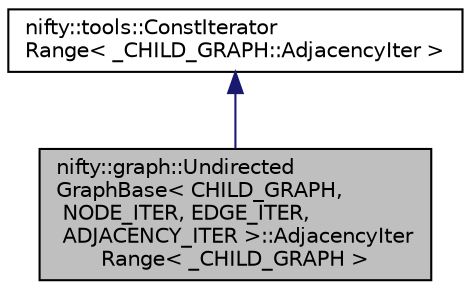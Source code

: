 digraph "nifty::graph::UndirectedGraphBase&lt; CHILD_GRAPH, NODE_ITER, EDGE_ITER, ADJACENCY_ITER &gt;::AdjacencyIterRange&lt; _CHILD_GRAPH &gt;"
{
  edge [fontname="Helvetica",fontsize="10",labelfontname="Helvetica",labelfontsize="10"];
  node [fontname="Helvetica",fontsize="10",shape=record];
  Node1 [label="nifty::graph::Undirected\lGraphBase\< CHILD_GRAPH,\l NODE_ITER, EDGE_ITER,\l ADJACENCY_ITER \>::AdjacencyIter\lRange\< _CHILD_GRAPH \>",height=0.2,width=0.4,color="black", fillcolor="grey75", style="filled", fontcolor="black"];
  Node2 -> Node1 [dir="back",color="midnightblue",fontsize="10",style="solid"];
  Node2 [label="nifty::tools::ConstIterator\lRange\< _CHILD_GRAPH::AdjacencyIter \>",height=0.2,width=0.4,color="black", fillcolor="white", style="filled",URL="$classnifty_1_1tools_1_1ConstIteratorRange.html"];
}
